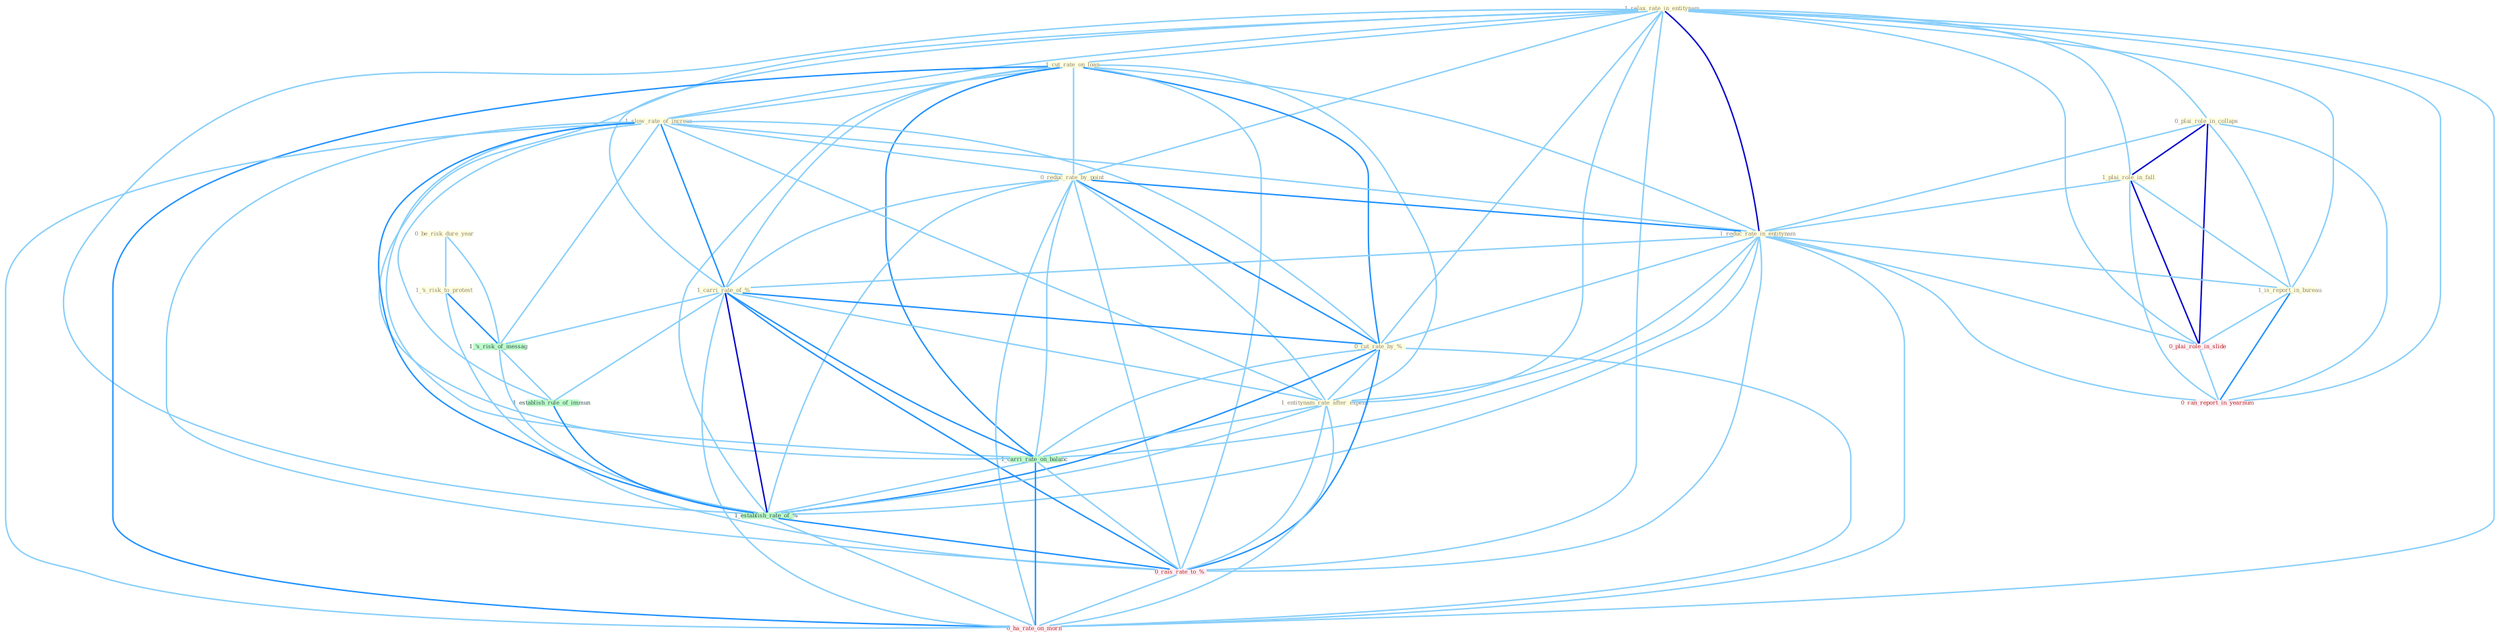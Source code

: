 Graph G{ 
    node
    [shape=polygon,style=filled,width=.5,height=.06,color="#BDFCC9",fixedsize=true,fontsize=4,
    fontcolor="#2f4f4f"];
    {node
    [color="#ffffe0", fontcolor="#8b7d6b"] "1_relax_rate_in_entitynam " "0_be_risk_dure_year " "1_'s_risk_to_protest " "1_cut_rate_on_loan " "1_slow_rate_of_increas " "0_plai_role_in_collaps " "1_plai_role_in_fall " "0_reduc_rate_by_point " "1_reduc_rate_in_entitynam " "1_carri_rate_of_% " "0_cut_rate_by_% " "1_is_report_in_bureau " "1_entitynam_rate_after_expens "}
{node [color="#fff0f5", fontcolor="#b22222"] "0_plai_role_in_slide " "0_ran_report_in_yearnum " "0_rais_rate_to_% " "0_ha_rate_on_morn "}
edge [color="#B0E2FF"];

	"1_relax_rate_in_entitynam " -- "1_cut_rate_on_loan " [w="1", color="#87cefa" ];
	"1_relax_rate_in_entitynam " -- "1_slow_rate_of_increas " [w="1", color="#87cefa" ];
	"1_relax_rate_in_entitynam " -- "0_plai_role_in_collaps " [w="1", color="#87cefa" ];
	"1_relax_rate_in_entitynam " -- "1_plai_role_in_fall " [w="1", color="#87cefa" ];
	"1_relax_rate_in_entitynam " -- "0_reduc_rate_by_point " [w="1", color="#87cefa" ];
	"1_relax_rate_in_entitynam " -- "1_reduc_rate_in_entitynam " [w="3", color="#0000cd" , len=0.6];
	"1_relax_rate_in_entitynam " -- "1_carri_rate_of_% " [w="1", color="#87cefa" ];
	"1_relax_rate_in_entitynam " -- "0_cut_rate_by_% " [w="1", color="#87cefa" ];
	"1_relax_rate_in_entitynam " -- "1_is_report_in_bureau " [w="1", color="#87cefa" ];
	"1_relax_rate_in_entitynam " -- "1_entitynam_rate_after_expens " [w="1", color="#87cefa" ];
	"1_relax_rate_in_entitynam " -- "0_plai_role_in_slide " [w="1", color="#87cefa" ];
	"1_relax_rate_in_entitynam " -- "1_carri_rate_on_balanc " [w="1", color="#87cefa" ];
	"1_relax_rate_in_entitynam " -- "0_ran_report_in_yearnum " [w="1", color="#87cefa" ];
	"1_relax_rate_in_entitynam " -- "1_establish_rate_of_% " [w="1", color="#87cefa" ];
	"1_relax_rate_in_entitynam " -- "0_rais_rate_to_% " [w="1", color="#87cefa" ];
	"1_relax_rate_in_entitynam " -- "0_ha_rate_on_morn " [w="1", color="#87cefa" ];
	"0_be_risk_dure_year " -- "1_'s_risk_to_protest " [w="1", color="#87cefa" ];
	"0_be_risk_dure_year " -- "1_'s_risk_of_messag " [w="1", color="#87cefa" ];
	"1_'s_risk_to_protest " -- "1_'s_risk_of_messag " [w="2", color="#1e90ff" , len=0.8];
	"1_'s_risk_to_protest " -- "0_rais_rate_to_% " [w="1", color="#87cefa" ];
	"1_cut_rate_on_loan " -- "1_slow_rate_of_increas " [w="1", color="#87cefa" ];
	"1_cut_rate_on_loan " -- "0_reduc_rate_by_point " [w="1", color="#87cefa" ];
	"1_cut_rate_on_loan " -- "1_reduc_rate_in_entitynam " [w="1", color="#87cefa" ];
	"1_cut_rate_on_loan " -- "1_carri_rate_of_% " [w="1", color="#87cefa" ];
	"1_cut_rate_on_loan " -- "0_cut_rate_by_% " [w="2", color="#1e90ff" , len=0.8];
	"1_cut_rate_on_loan " -- "1_entitynam_rate_after_expens " [w="1", color="#87cefa" ];
	"1_cut_rate_on_loan " -- "1_carri_rate_on_balanc " [w="2", color="#1e90ff" , len=0.8];
	"1_cut_rate_on_loan " -- "1_establish_rate_of_% " [w="1", color="#87cefa" ];
	"1_cut_rate_on_loan " -- "0_rais_rate_to_% " [w="1", color="#87cefa" ];
	"1_cut_rate_on_loan " -- "0_ha_rate_on_morn " [w="2", color="#1e90ff" , len=0.8];
	"1_slow_rate_of_increas " -- "0_reduc_rate_by_point " [w="1", color="#87cefa" ];
	"1_slow_rate_of_increas " -- "1_reduc_rate_in_entitynam " [w="1", color="#87cefa" ];
	"1_slow_rate_of_increas " -- "1_carri_rate_of_% " [w="2", color="#1e90ff" , len=0.8];
	"1_slow_rate_of_increas " -- "0_cut_rate_by_% " [w="1", color="#87cefa" ];
	"1_slow_rate_of_increas " -- "1_entitynam_rate_after_expens " [w="1", color="#87cefa" ];
	"1_slow_rate_of_increas " -- "1_carri_rate_on_balanc " [w="1", color="#87cefa" ];
	"1_slow_rate_of_increas " -- "1_'s_risk_of_messag " [w="1", color="#87cefa" ];
	"1_slow_rate_of_increas " -- "1_establish_rule_of_immun " [w="1", color="#87cefa" ];
	"1_slow_rate_of_increas " -- "1_establish_rate_of_% " [w="2", color="#1e90ff" , len=0.8];
	"1_slow_rate_of_increas " -- "0_rais_rate_to_% " [w="1", color="#87cefa" ];
	"1_slow_rate_of_increas " -- "0_ha_rate_on_morn " [w="1", color="#87cefa" ];
	"0_plai_role_in_collaps " -- "1_plai_role_in_fall " [w="3", color="#0000cd" , len=0.6];
	"0_plai_role_in_collaps " -- "1_reduc_rate_in_entitynam " [w="1", color="#87cefa" ];
	"0_plai_role_in_collaps " -- "1_is_report_in_bureau " [w="1", color="#87cefa" ];
	"0_plai_role_in_collaps " -- "0_plai_role_in_slide " [w="3", color="#0000cd" , len=0.6];
	"0_plai_role_in_collaps " -- "0_ran_report_in_yearnum " [w="1", color="#87cefa" ];
	"1_plai_role_in_fall " -- "1_reduc_rate_in_entitynam " [w="1", color="#87cefa" ];
	"1_plai_role_in_fall " -- "1_is_report_in_bureau " [w="1", color="#87cefa" ];
	"1_plai_role_in_fall " -- "0_plai_role_in_slide " [w="3", color="#0000cd" , len=0.6];
	"1_plai_role_in_fall " -- "0_ran_report_in_yearnum " [w="1", color="#87cefa" ];
	"0_reduc_rate_by_point " -- "1_reduc_rate_in_entitynam " [w="2", color="#1e90ff" , len=0.8];
	"0_reduc_rate_by_point " -- "1_carri_rate_of_% " [w="1", color="#87cefa" ];
	"0_reduc_rate_by_point " -- "0_cut_rate_by_% " [w="2", color="#1e90ff" , len=0.8];
	"0_reduc_rate_by_point " -- "1_entitynam_rate_after_expens " [w="1", color="#87cefa" ];
	"0_reduc_rate_by_point " -- "1_carri_rate_on_balanc " [w="1", color="#87cefa" ];
	"0_reduc_rate_by_point " -- "1_establish_rate_of_% " [w="1", color="#87cefa" ];
	"0_reduc_rate_by_point " -- "0_rais_rate_to_% " [w="1", color="#87cefa" ];
	"0_reduc_rate_by_point " -- "0_ha_rate_on_morn " [w="1", color="#87cefa" ];
	"1_reduc_rate_in_entitynam " -- "1_carri_rate_of_% " [w="1", color="#87cefa" ];
	"1_reduc_rate_in_entitynam " -- "0_cut_rate_by_% " [w="1", color="#87cefa" ];
	"1_reduc_rate_in_entitynam " -- "1_is_report_in_bureau " [w="1", color="#87cefa" ];
	"1_reduc_rate_in_entitynam " -- "1_entitynam_rate_after_expens " [w="1", color="#87cefa" ];
	"1_reduc_rate_in_entitynam " -- "0_plai_role_in_slide " [w="1", color="#87cefa" ];
	"1_reduc_rate_in_entitynam " -- "1_carri_rate_on_balanc " [w="1", color="#87cefa" ];
	"1_reduc_rate_in_entitynam " -- "0_ran_report_in_yearnum " [w="1", color="#87cefa" ];
	"1_reduc_rate_in_entitynam " -- "1_establish_rate_of_% " [w="1", color="#87cefa" ];
	"1_reduc_rate_in_entitynam " -- "0_rais_rate_to_% " [w="1", color="#87cefa" ];
	"1_reduc_rate_in_entitynam " -- "0_ha_rate_on_morn " [w="1", color="#87cefa" ];
	"1_carri_rate_of_% " -- "0_cut_rate_by_% " [w="2", color="#1e90ff" , len=0.8];
	"1_carri_rate_of_% " -- "1_entitynam_rate_after_expens " [w="1", color="#87cefa" ];
	"1_carri_rate_of_% " -- "1_carri_rate_on_balanc " [w="2", color="#1e90ff" , len=0.8];
	"1_carri_rate_of_% " -- "1_'s_risk_of_messag " [w="1", color="#87cefa" ];
	"1_carri_rate_of_% " -- "1_establish_rule_of_immun " [w="1", color="#87cefa" ];
	"1_carri_rate_of_% " -- "1_establish_rate_of_% " [w="3", color="#0000cd" , len=0.6];
	"1_carri_rate_of_% " -- "0_rais_rate_to_% " [w="2", color="#1e90ff" , len=0.8];
	"1_carri_rate_of_% " -- "0_ha_rate_on_morn " [w="1", color="#87cefa" ];
	"0_cut_rate_by_% " -- "1_entitynam_rate_after_expens " [w="1", color="#87cefa" ];
	"0_cut_rate_by_% " -- "1_carri_rate_on_balanc " [w="1", color="#87cefa" ];
	"0_cut_rate_by_% " -- "1_establish_rate_of_% " [w="2", color="#1e90ff" , len=0.8];
	"0_cut_rate_by_% " -- "0_rais_rate_to_% " [w="2", color="#1e90ff" , len=0.8];
	"0_cut_rate_by_% " -- "0_ha_rate_on_morn " [w="1", color="#87cefa" ];
	"1_is_report_in_bureau " -- "0_plai_role_in_slide " [w="1", color="#87cefa" ];
	"1_is_report_in_bureau " -- "0_ran_report_in_yearnum " [w="2", color="#1e90ff" , len=0.8];
	"1_entitynam_rate_after_expens " -- "1_carri_rate_on_balanc " [w="1", color="#87cefa" ];
	"1_entitynam_rate_after_expens " -- "1_establish_rate_of_% " [w="1", color="#87cefa" ];
	"1_entitynam_rate_after_expens " -- "0_rais_rate_to_% " [w="1", color="#87cefa" ];
	"1_entitynam_rate_after_expens " -- "0_ha_rate_on_morn " [w="1", color="#87cefa" ];
	"0_plai_role_in_slide " -- "0_ran_report_in_yearnum " [w="1", color="#87cefa" ];
	"1_carri_rate_on_balanc " -- "1_establish_rate_of_% " [w="1", color="#87cefa" ];
	"1_carri_rate_on_balanc " -- "0_rais_rate_to_% " [w="1", color="#87cefa" ];
	"1_carri_rate_on_balanc " -- "0_ha_rate_on_morn " [w="2", color="#1e90ff" , len=0.8];
	"1_'s_risk_of_messag " -- "1_establish_rule_of_immun " [w="1", color="#87cefa" ];
	"1_'s_risk_of_messag " -- "1_establish_rate_of_% " [w="1", color="#87cefa" ];
	"1_establish_rule_of_immun " -- "1_establish_rate_of_% " [w="2", color="#1e90ff" , len=0.8];
	"1_establish_rate_of_% " -- "0_rais_rate_to_% " [w="2", color="#1e90ff" , len=0.8];
	"1_establish_rate_of_% " -- "0_ha_rate_on_morn " [w="1", color="#87cefa" ];
	"0_rais_rate_to_% " -- "0_ha_rate_on_morn " [w="1", color="#87cefa" ];
}